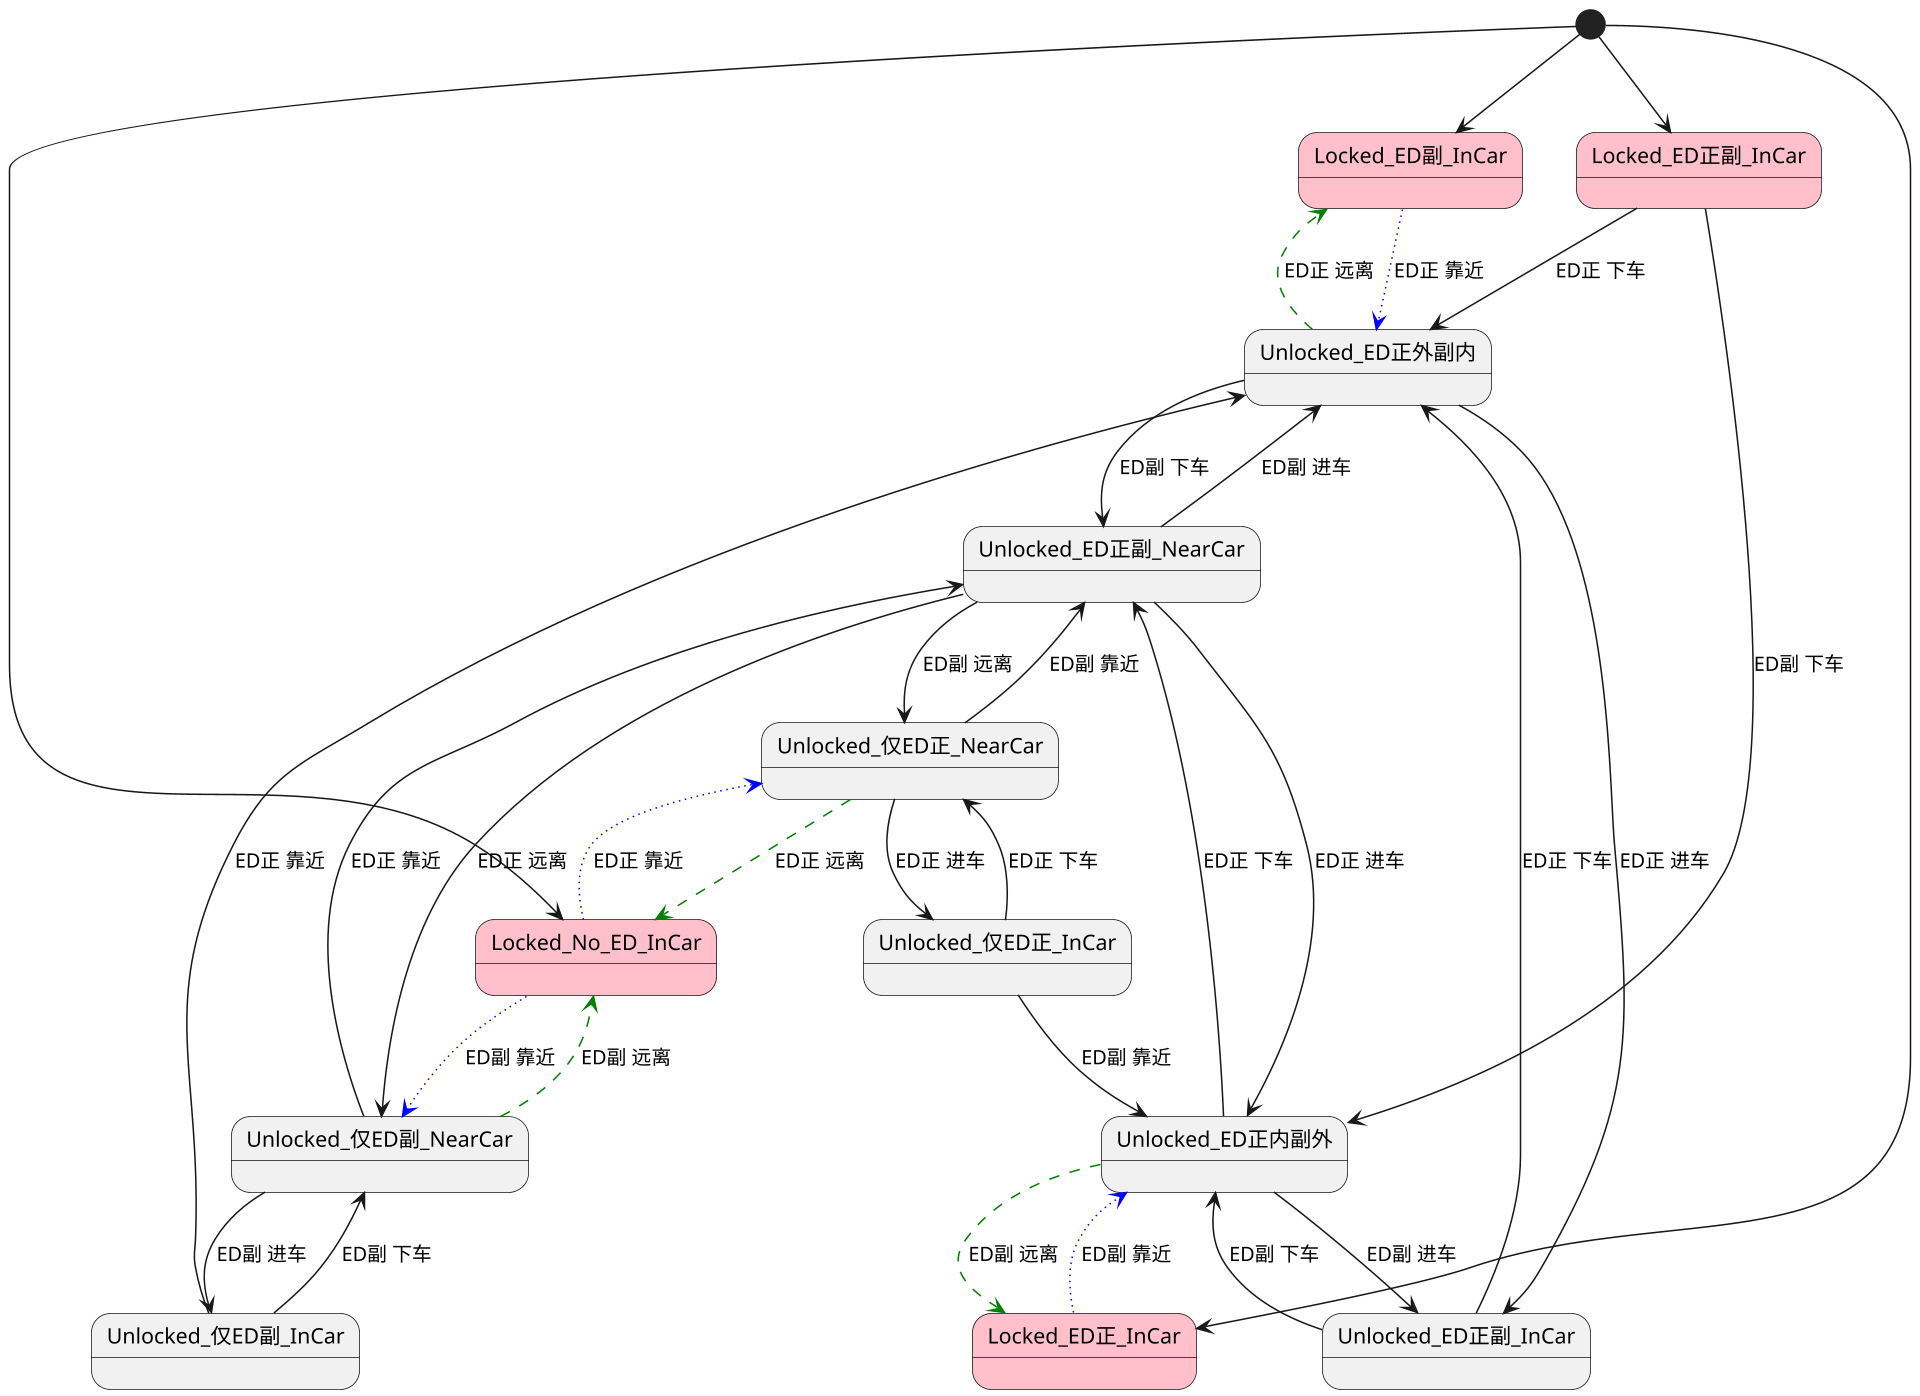 @startuml
scale 1920 width

[*]	-->	Locked_No_ED_InCar	#pink
[*]	-->	Locked_ED正_InCar	#pink
[*]	-->	Locked_ED副_InCar	#pink
[*]	-->	Locked_ED正副_InCar	#pink

Locked_ED正副_InCar	#pink	-->	Unlocked_ED正外副内	:	ED正 下车
Locked_ED正副_InCar	#pink	-->	Unlocked_ED正内副外	:	ED副 下车

Locked_ED副_InCar	#pink	-[#blue,dotted]>	Unlocked_ED正外副内	:	ED正 靠近
Locked_ED正_InCar	#pink	-[#blue,dotted]>	Unlocked_ED正内副外	:	ED副 靠近
Locked_No_ED_InCar	#pink	-[#blue,dotted]>	Unlocked_仅ED副_NearCar	:	ED副 靠近
Locked_No_ED_InCar	#pink	-[#blue,dotted]>	Unlocked_仅ED正_NearCar	:	ED正 靠近

Unlocked_ED正内副外	-->	Unlocked_ED正副_InCar	:	ED副 进车
Unlocked_ED正内副外	-->	Unlocked_ED正副_NearCar	:	ED正 下车
Unlocked_ED正内副外	-[#green,dashed]->	Locked_ED正_InCar	#pink	:	ED副 远离

Unlocked_ED正副_InCar	-->	Unlocked_ED正内副外	:	ED副 下车
Unlocked_ED正副_InCar	-->	Unlocked_ED正外副内	:	ED正 下车

Unlocked_ED正副_NearCar	-->	Unlocked_ED正内副外	:	ED正 进车
Unlocked_ED正副_NearCar	-->	Unlocked_ED正外副内	:	ED副 进车
Unlocked_ED正副_NearCar	-->	Unlocked_仅ED副_NearCar	:	ED正 远离
Unlocked_ED正副_NearCar	-->	Unlocked_仅ED正_NearCar	:	ED副 远离

Unlocked_ED正外副内	-->	Unlocked_ED正副_InCar	:	ED正 进车
Unlocked_ED正外副内	-->	Unlocked_ED正副_NearCar	:	ED副 下车
Unlocked_ED正外副内	-[#green,dashed]->	Locked_ED副_InCar	#pink	:	ED正 远离

Unlocked_仅ED副_InCar	-->	Unlocked_ED正外副内	:	ED正 靠近
Unlocked_仅ED副_InCar	-->	Unlocked_仅ED副_NearCar	:	ED副 下车

Unlocked_仅ED副_NearCar	-[#green,dashed]->	Locked_No_ED_InCar	#pink	:	ED副 远离
Unlocked_仅ED副_NearCar	-->	Unlocked_ED正副_NearCar	:	ED正 靠近
Unlocked_仅ED副_NearCar	-->	Unlocked_仅ED副_InCar	:	ED副 进车

Unlocked_仅ED正_InCar	-->	Unlocked_ED正内副外	:	ED副 靠近
Unlocked_仅ED正_InCar	-->	Unlocked_仅ED正_NearCar	:	ED正 下车

Unlocked_仅ED正_NearCar	-[#green,dashed]->	Locked_No_ED_InCar	#pink	:	ED正 远离
Unlocked_仅ED正_NearCar	-->	Unlocked_ED正副_NearCar	:	ED副 靠近
Unlocked_仅ED正_NearCar	-->	Unlocked_仅ED正_InCar	:	ED正 进车
@enduml

